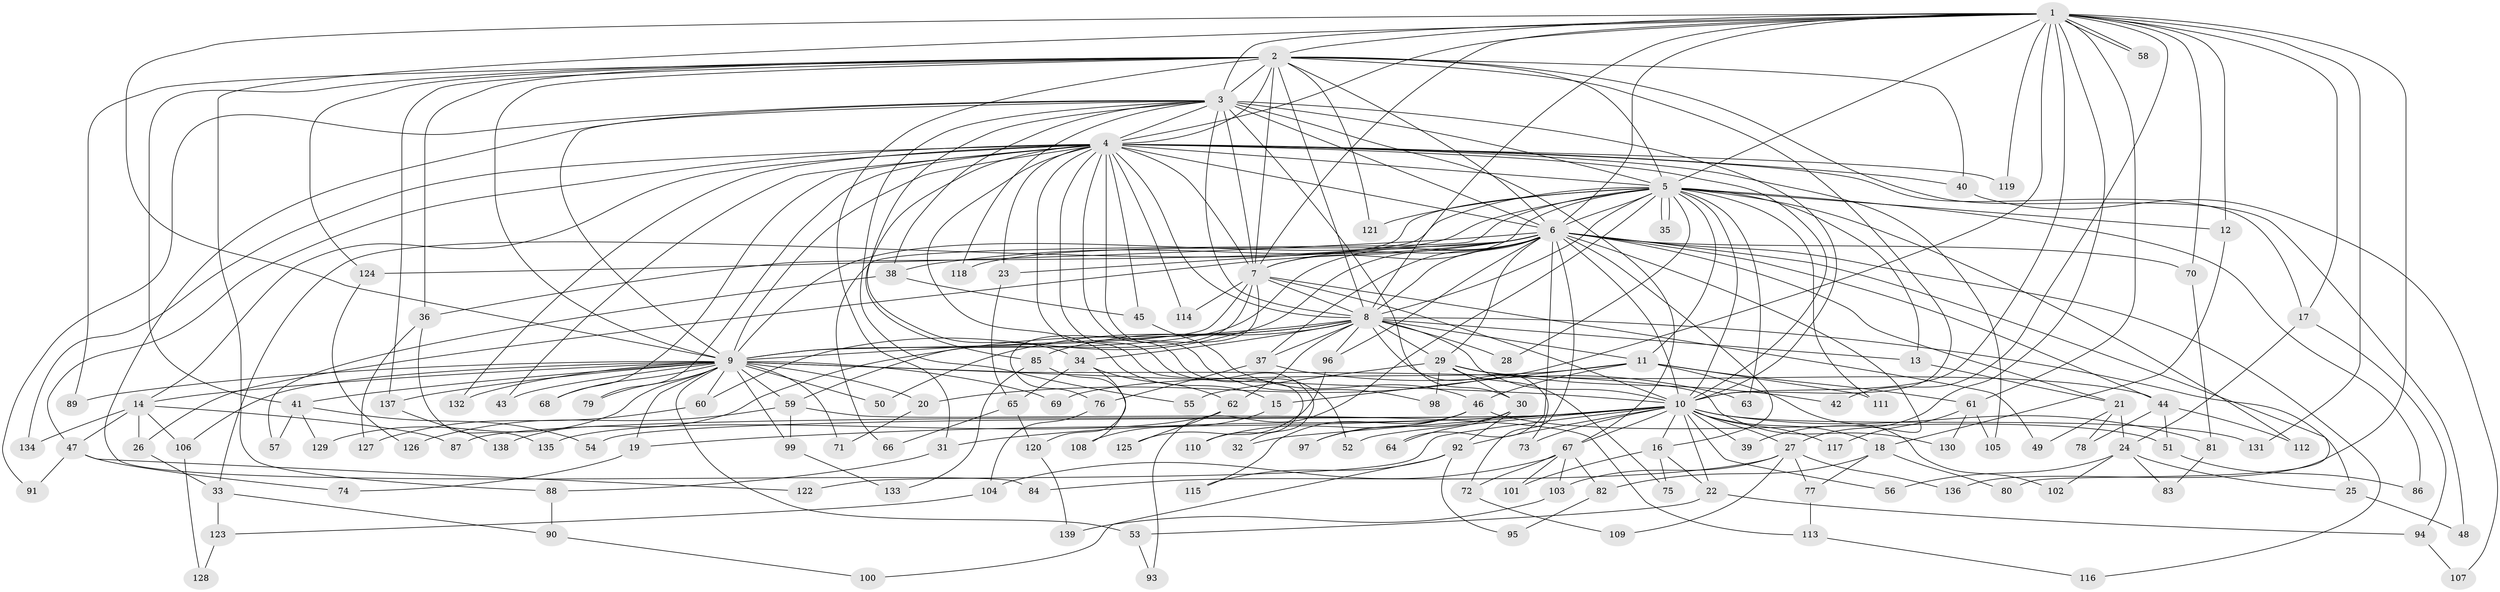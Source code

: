// coarse degree distribution, {22: 0.009708737864077669, 18: 0.009708737864077669, 17: 0.009708737864077669, 28: 0.009708737864077669, 21: 0.009708737864077669, 26: 0.019417475728155338, 12: 0.009708737864077669, 35: 0.009708737864077669, 7: 0.019417475728155338, 3: 0.20388349514563106, 6: 0.019417475728155338, 8: 0.04854368932038835, 5: 0.08737864077669903, 2: 0.47572815533980584, 4: 0.04854368932038835, 1: 0.009708737864077669}
// Generated by graph-tools (version 1.1) at 2025/41/03/06/25 10:41:40]
// undirected, 139 vertices, 303 edges
graph export_dot {
graph [start="1"]
  node [color=gray90,style=filled];
  1;
  2;
  3;
  4;
  5;
  6;
  7;
  8;
  9;
  10;
  11;
  12;
  13;
  14;
  15;
  16;
  17;
  18;
  19;
  20;
  21;
  22;
  23;
  24;
  25;
  26;
  27;
  28;
  29;
  30;
  31;
  32;
  33;
  34;
  35;
  36;
  37;
  38;
  39;
  40;
  41;
  42;
  43;
  44;
  45;
  46;
  47;
  48;
  49;
  50;
  51;
  52;
  53;
  54;
  55;
  56;
  57;
  58;
  59;
  60;
  61;
  62;
  63;
  64;
  65;
  66;
  67;
  68;
  69;
  70;
  71;
  72;
  73;
  74;
  75;
  76;
  77;
  78;
  79;
  80;
  81;
  82;
  83;
  84;
  85;
  86;
  87;
  88;
  89;
  90;
  91;
  92;
  93;
  94;
  95;
  96;
  97;
  98;
  99;
  100;
  101;
  102;
  103;
  104;
  105;
  106;
  107;
  108;
  109;
  110;
  111;
  112;
  113;
  114;
  115;
  116;
  117;
  118;
  119;
  120;
  121;
  122;
  123;
  124;
  125;
  126;
  127;
  128;
  129;
  130;
  131;
  132;
  133;
  134;
  135;
  136;
  137;
  138;
  139;
  1 -- 2;
  1 -- 3;
  1 -- 4;
  1 -- 5;
  1 -- 6;
  1 -- 7;
  1 -- 8;
  1 -- 9;
  1 -- 10;
  1 -- 12;
  1 -- 17;
  1 -- 20;
  1 -- 27;
  1 -- 42;
  1 -- 58;
  1 -- 58;
  1 -- 61;
  1 -- 70;
  1 -- 88;
  1 -- 119;
  1 -- 131;
  1 -- 136;
  2 -- 3;
  2 -- 4;
  2 -- 5;
  2 -- 6;
  2 -- 7;
  2 -- 8;
  2 -- 9;
  2 -- 10;
  2 -- 31;
  2 -- 36;
  2 -- 40;
  2 -- 41;
  2 -- 48;
  2 -- 89;
  2 -- 121;
  2 -- 124;
  2 -- 137;
  3 -- 4;
  3 -- 5;
  3 -- 6;
  3 -- 7;
  3 -- 8;
  3 -- 9;
  3 -- 10;
  3 -- 30;
  3 -- 34;
  3 -- 38;
  3 -- 55;
  3 -- 67;
  3 -- 84;
  3 -- 91;
  3 -- 118;
  4 -- 5;
  4 -- 6;
  4 -- 7;
  4 -- 8;
  4 -- 9;
  4 -- 10;
  4 -- 14;
  4 -- 15;
  4 -- 17;
  4 -- 23;
  4 -- 32;
  4 -- 40;
  4 -- 43;
  4 -- 45;
  4 -- 47;
  4 -- 52;
  4 -- 68;
  4 -- 79;
  4 -- 85;
  4 -- 98;
  4 -- 105;
  4 -- 110;
  4 -- 114;
  4 -- 119;
  4 -- 132;
  4 -- 134;
  5 -- 6;
  5 -- 7;
  5 -- 8;
  5 -- 9;
  5 -- 10;
  5 -- 11;
  5 -- 12;
  5 -- 13;
  5 -- 28;
  5 -- 33;
  5 -- 35;
  5 -- 35;
  5 -- 36;
  5 -- 63;
  5 -- 66;
  5 -- 86;
  5 -- 93;
  5 -- 111;
  5 -- 112;
  5 -- 121;
  6 -- 7;
  6 -- 8;
  6 -- 9;
  6 -- 10;
  6 -- 16;
  6 -- 21;
  6 -- 23;
  6 -- 26;
  6 -- 29;
  6 -- 37;
  6 -- 38;
  6 -- 39;
  6 -- 44;
  6 -- 60;
  6 -- 64;
  6 -- 70;
  6 -- 72;
  6 -- 80;
  6 -- 96;
  6 -- 116;
  6 -- 118;
  6 -- 124;
  7 -- 8;
  7 -- 9;
  7 -- 10;
  7 -- 49;
  7 -- 59;
  7 -- 76;
  7 -- 114;
  8 -- 9;
  8 -- 10;
  8 -- 11;
  8 -- 13;
  8 -- 25;
  8 -- 28;
  8 -- 29;
  8 -- 34;
  8 -- 37;
  8 -- 50;
  8 -- 62;
  8 -- 73;
  8 -- 85;
  8 -- 96;
  8 -- 138;
  9 -- 10;
  9 -- 14;
  9 -- 19;
  9 -- 20;
  9 -- 41;
  9 -- 43;
  9 -- 50;
  9 -- 53;
  9 -- 59;
  9 -- 60;
  9 -- 68;
  9 -- 69;
  9 -- 71;
  9 -- 79;
  9 -- 89;
  9 -- 99;
  9 -- 106;
  9 -- 129;
  9 -- 130;
  9 -- 132;
  9 -- 137;
  10 -- 16;
  10 -- 18;
  10 -- 19;
  10 -- 22;
  10 -- 27;
  10 -- 31;
  10 -- 32;
  10 -- 39;
  10 -- 52;
  10 -- 54;
  10 -- 56;
  10 -- 67;
  10 -- 73;
  10 -- 81;
  10 -- 87;
  10 -- 92;
  10 -- 117;
  10 -- 122;
  10 -- 131;
  11 -- 15;
  11 -- 46;
  11 -- 61;
  11 -- 69;
  11 -- 102;
  11 -- 111;
  12 -- 18;
  13 -- 21;
  14 -- 26;
  14 -- 47;
  14 -- 87;
  14 -- 106;
  14 -- 134;
  15 -- 108;
  16 -- 22;
  16 -- 75;
  16 -- 101;
  17 -- 24;
  17 -- 94;
  18 -- 77;
  18 -- 80;
  18 -- 82;
  19 -- 74;
  20 -- 71;
  21 -- 24;
  21 -- 49;
  21 -- 78;
  22 -- 53;
  22 -- 94;
  23 -- 65;
  24 -- 25;
  24 -- 56;
  24 -- 83;
  24 -- 102;
  25 -- 48;
  26 -- 33;
  27 -- 77;
  27 -- 84;
  27 -- 103;
  27 -- 109;
  27 -- 136;
  29 -- 30;
  29 -- 42;
  29 -- 44;
  29 -- 55;
  29 -- 75;
  29 -- 98;
  30 -- 64;
  30 -- 92;
  30 -- 97;
  31 -- 88;
  33 -- 90;
  33 -- 123;
  34 -- 62;
  34 -- 65;
  34 -- 120;
  36 -- 127;
  36 -- 135;
  37 -- 63;
  37 -- 76;
  38 -- 45;
  38 -- 57;
  40 -- 107;
  41 -- 54;
  41 -- 57;
  41 -- 129;
  44 -- 51;
  44 -- 78;
  44 -- 112;
  45 -- 46;
  46 -- 51;
  46 -- 97;
  46 -- 110;
  46 -- 115;
  47 -- 74;
  47 -- 91;
  47 -- 122;
  51 -- 86;
  53 -- 93;
  59 -- 99;
  59 -- 113;
  59 -- 126;
  60 -- 127;
  61 -- 105;
  61 -- 117;
  61 -- 130;
  62 -- 125;
  62 -- 135;
  65 -- 66;
  65 -- 120;
  67 -- 72;
  67 -- 82;
  67 -- 101;
  67 -- 103;
  67 -- 104;
  70 -- 81;
  72 -- 109;
  76 -- 104;
  77 -- 113;
  81 -- 83;
  82 -- 95;
  85 -- 108;
  85 -- 133;
  88 -- 90;
  90 -- 100;
  92 -- 95;
  92 -- 100;
  92 -- 115;
  94 -- 107;
  96 -- 125;
  99 -- 133;
  103 -- 139;
  104 -- 123;
  106 -- 128;
  113 -- 116;
  120 -- 139;
  123 -- 128;
  124 -- 126;
  137 -- 138;
}
